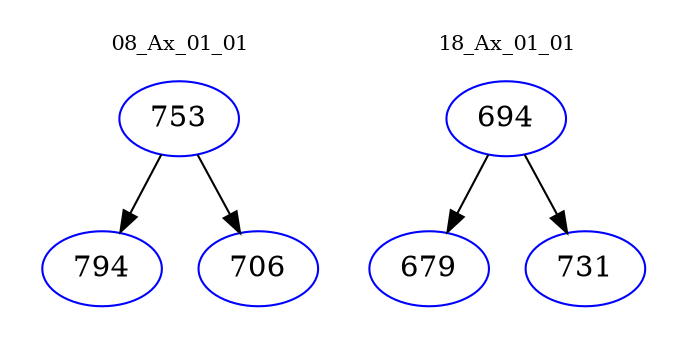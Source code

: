 digraph{
subgraph cluster_0 {
color = white
label = "08_Ax_01_01";
fontsize=10;
T0_753 [label="753", color="blue"]
T0_753 -> T0_794 [color="black"]
T0_794 [label="794", color="blue"]
T0_753 -> T0_706 [color="black"]
T0_706 [label="706", color="blue"]
}
subgraph cluster_1 {
color = white
label = "18_Ax_01_01";
fontsize=10;
T1_694 [label="694", color="blue"]
T1_694 -> T1_679 [color="black"]
T1_679 [label="679", color="blue"]
T1_694 -> T1_731 [color="black"]
T1_731 [label="731", color="blue"]
}
}
